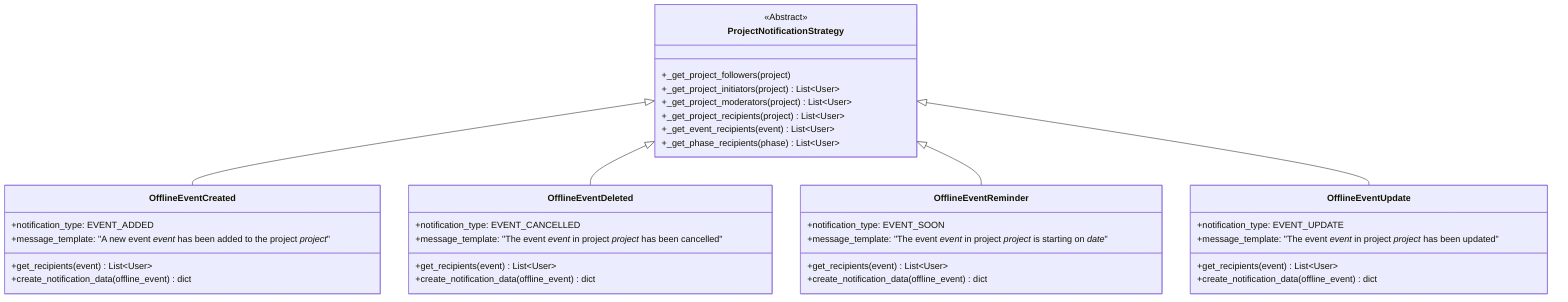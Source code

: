 classDiagram
    class ProjectNotificationStrategy {
        <<Abstract>>
        +_get_project_followers(project)
        +_get_project_initiators(project) List~User~
        +_get_project_moderators(project) List~User~
        +_get_project_recipients(project) List~User~
        +_get_event_recipients(event) List~User~
        +_get_phase_recipients(phase) List~User~
    }
    
    class OfflineEventCreated {
        +get_recipients(event) List~User~
        +create_notification_data(offline_event) dict
        +notification_type: EVENT_ADDED
        +message_template: "A new event _event_ has been added to the project _project_"
    }
    
    class OfflineEventDeleted {
        +get_recipients(event) List~User~
        +create_notification_data(offline_event) dict
        +notification_type: EVENT_CANCELLED
        +message_template: "The event _event_ in project _project_ has been cancelled"
    }
    
    class OfflineEventReminder {
        +get_recipients(event) List~User~
        +create_notification_data(offline_event) dict
        +notification_type: EVENT_SOON
        +message_template: "The event _event_ in project _project_ is starting on _date_"
    }
    
    class OfflineEventUpdate {
        +get_recipients(event) List~User~
        +create_notification_data(offline_event) dict
        +notification_type: EVENT_UPDATE
        +message_template: "The event _event_ in project _project_ has been updated"
    }
    
    ProjectNotificationStrategy <|-- OfflineEventCreated
    ProjectNotificationStrategy <|-- OfflineEventDeleted
    ProjectNotificationStrategy <|-- OfflineEventReminder
    ProjectNotificationStrategy <|-- OfflineEventUpdate
